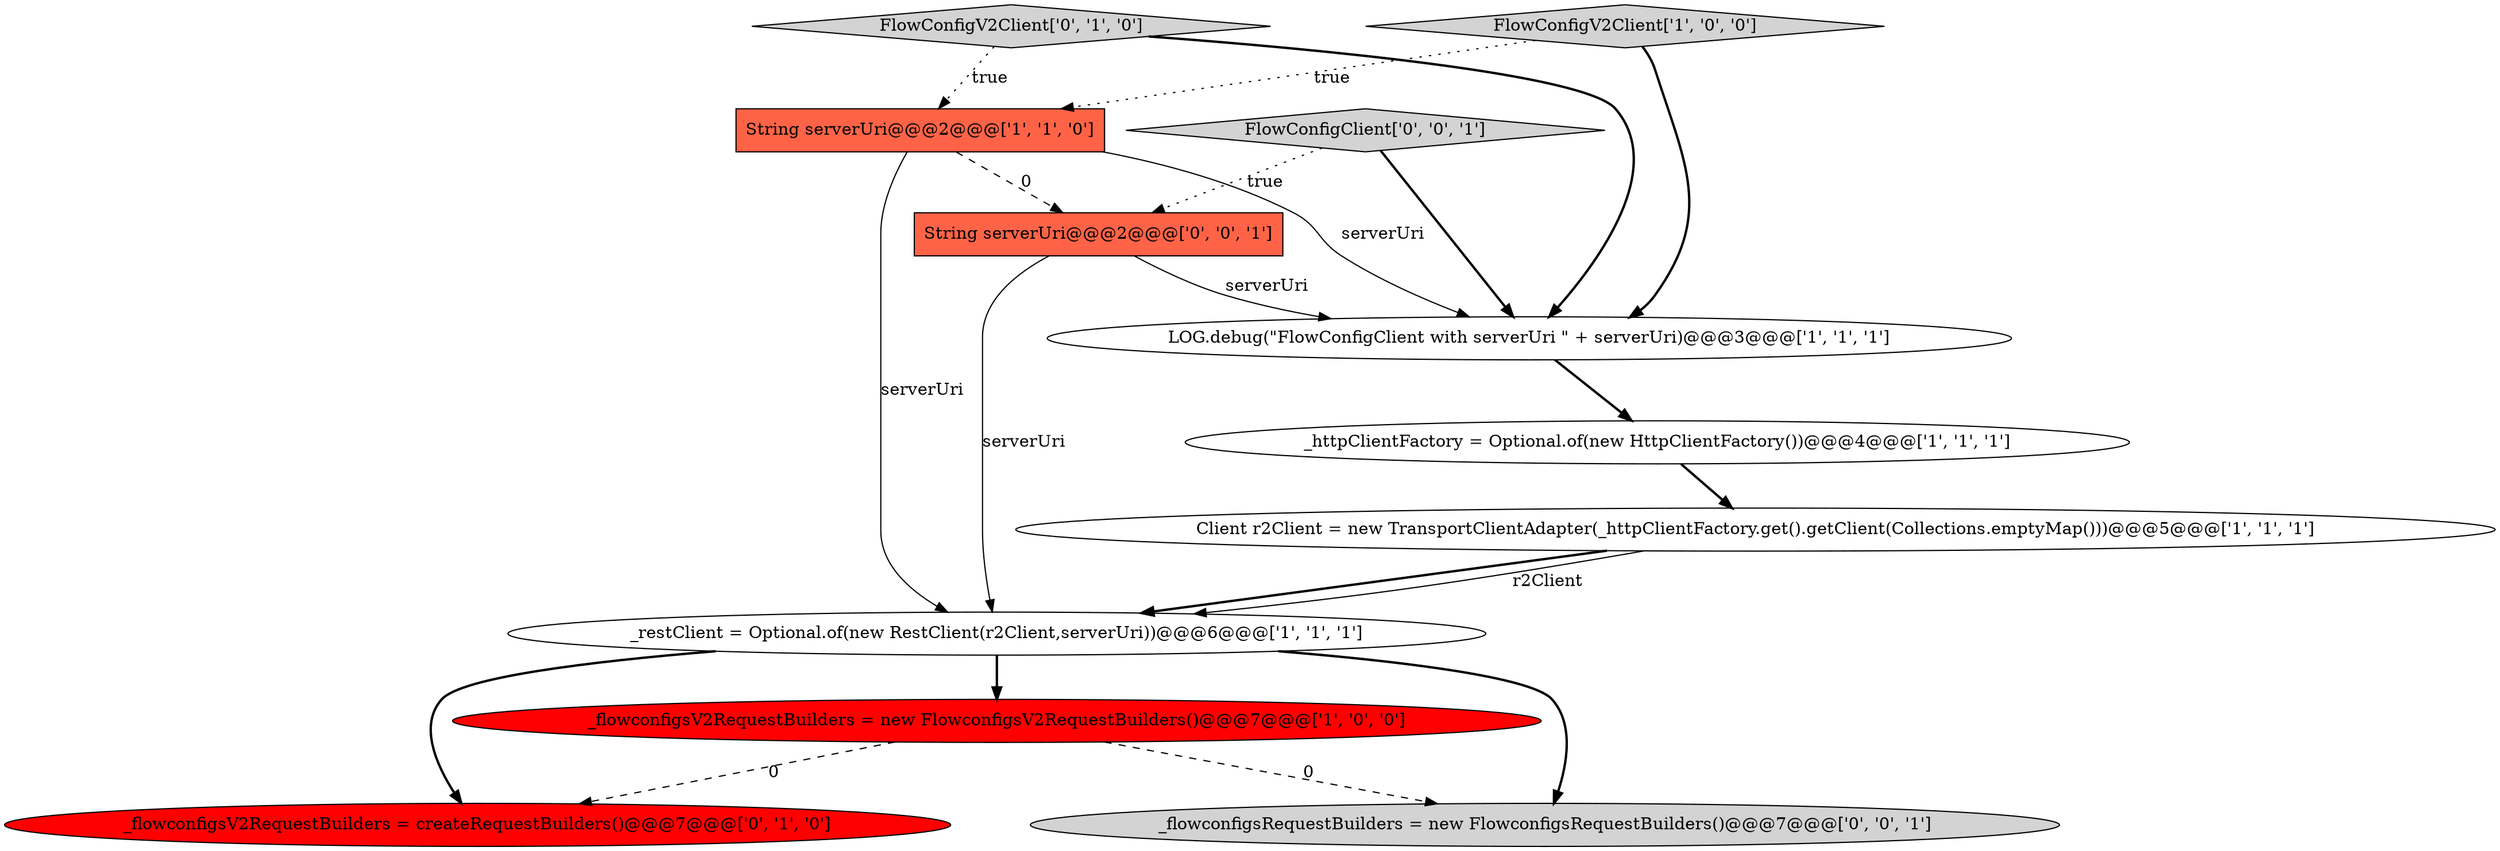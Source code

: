 digraph {
4 [style = filled, label = "FlowConfigV2Client['1', '0', '0']", fillcolor = lightgray, shape = diamond image = "AAA0AAABBB1BBB"];
3 [style = filled, label = "LOG.debug(\"FlowConfigClient with serverUri \" + serverUri)@@@3@@@['1', '1', '1']", fillcolor = white, shape = ellipse image = "AAA0AAABBB1BBB"];
8 [style = filled, label = "_flowconfigsV2RequestBuilders = createRequestBuilders()@@@7@@@['0', '1', '0']", fillcolor = red, shape = ellipse image = "AAA1AAABBB2BBB"];
11 [style = filled, label = "String serverUri@@@2@@@['0', '0', '1']", fillcolor = tomato, shape = box image = "AAA0AAABBB3BBB"];
9 [style = filled, label = "FlowConfigClient['0', '0', '1']", fillcolor = lightgray, shape = diamond image = "AAA0AAABBB3BBB"];
7 [style = filled, label = "FlowConfigV2Client['0', '1', '0']", fillcolor = lightgray, shape = diamond image = "AAA0AAABBB2BBB"];
5 [style = filled, label = "_flowconfigsV2RequestBuilders = new FlowconfigsV2RequestBuilders()@@@7@@@['1', '0', '0']", fillcolor = red, shape = ellipse image = "AAA1AAABBB1BBB"];
10 [style = filled, label = "_flowconfigsRequestBuilders = new FlowconfigsRequestBuilders()@@@7@@@['0', '0', '1']", fillcolor = lightgray, shape = ellipse image = "AAA0AAABBB3BBB"];
6 [style = filled, label = "Client r2Client = new TransportClientAdapter(_httpClientFactory.get().getClient(Collections.emptyMap()))@@@5@@@['1', '1', '1']", fillcolor = white, shape = ellipse image = "AAA0AAABBB1BBB"];
2 [style = filled, label = "_httpClientFactory = Optional.of(new HttpClientFactory())@@@4@@@['1', '1', '1']", fillcolor = white, shape = ellipse image = "AAA0AAABBB1BBB"];
1 [style = filled, label = "String serverUri@@@2@@@['1', '1', '0']", fillcolor = tomato, shape = box image = "AAA0AAABBB1BBB"];
0 [style = filled, label = "_restClient = Optional.of(new RestClient(r2Client,serverUri))@@@6@@@['1', '1', '1']", fillcolor = white, shape = ellipse image = "AAA0AAABBB1BBB"];
5->8 [style = dashed, label="0"];
9->3 [style = bold, label=""];
4->3 [style = bold, label=""];
7->3 [style = bold, label=""];
0->10 [style = bold, label=""];
0->8 [style = bold, label=""];
6->0 [style = bold, label=""];
11->3 [style = solid, label="serverUri"];
3->2 [style = bold, label=""];
7->1 [style = dotted, label="true"];
5->10 [style = dashed, label="0"];
4->1 [style = dotted, label="true"];
1->11 [style = dashed, label="0"];
2->6 [style = bold, label=""];
6->0 [style = solid, label="r2Client"];
1->0 [style = solid, label="serverUri"];
9->11 [style = dotted, label="true"];
0->5 [style = bold, label=""];
11->0 [style = solid, label="serverUri"];
1->3 [style = solid, label="serverUri"];
}

